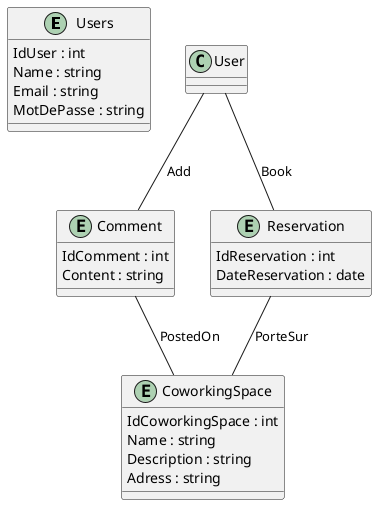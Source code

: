 @startuml

entity Users {
  IdUser : int
  Name : string
  Email : string
  MotDePasse : string
}

entity CoworkingSpace {
  IdCoworkingSpace : int
  Name : string
  Description : string
  Adress : string
}

entity Comment {
  IdComment : int
  Content : string
}

entity Reservation {
  IdReservation : int
  DateReservation : date
}

User -- Comment : Add
User -- Reservation : Book
Comment -- CoworkingSpace : PostedOn
Reservation -- CoworkingSpace : PorteSur

@enduml
